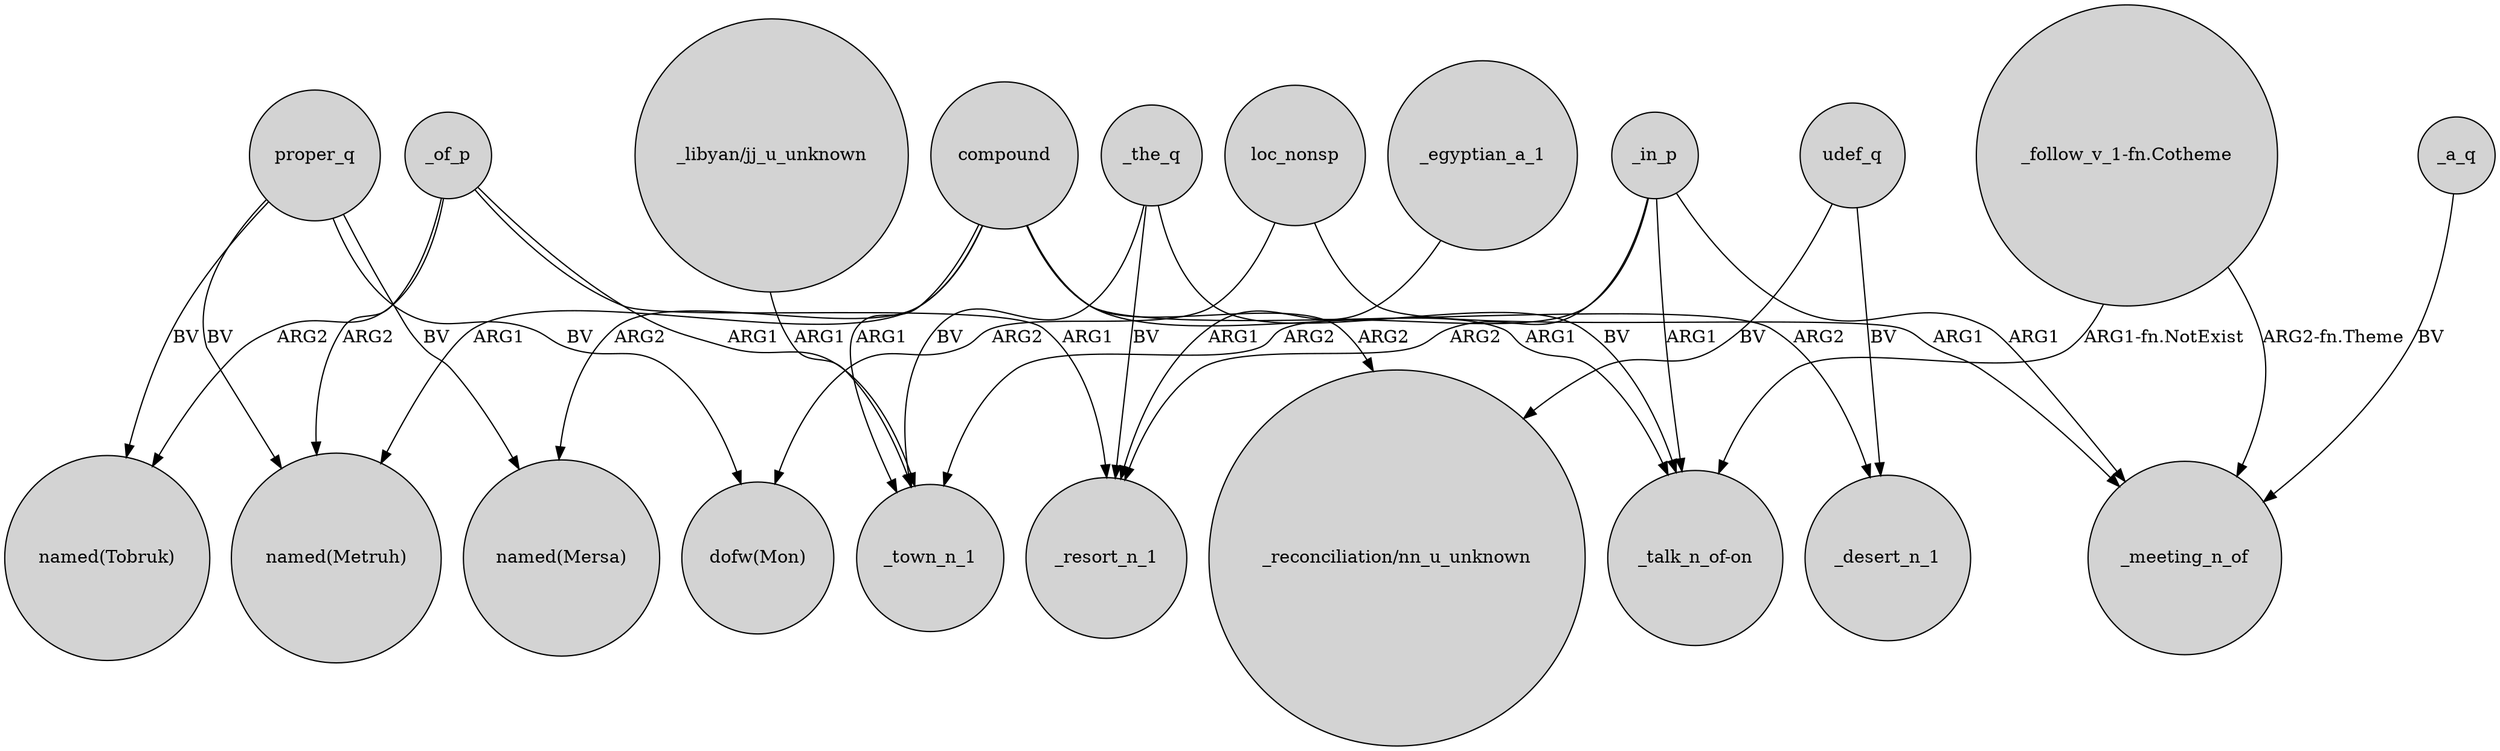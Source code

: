digraph {
	node [shape=circle style=filled]
	proper_q -> "named(Mersa)" [label=BV]
	compound -> "named(Metruh)" [label=ARG1]
	_in_p -> _meeting_n_of [label=ARG1]
	_the_q -> _resort_n_1 [label=BV]
	"_follow_v_1-fn.Cotheme" -> "_talk_n_of-on" [label="ARG1-fn.NotExist"]
	_in_p -> _resort_n_1 [label=ARG2]
	_of_p -> "named(Metruh)" [label=ARG2]
	compound -> "_talk_n_of-on" [label=ARG1]
	compound -> "_reconciliation/nn_u_unknown" [label=ARG2]
	_a_q -> _meeting_n_of [label=BV]
	compound -> "named(Mersa)" [label=ARG2]
	_in_p -> _town_n_1 [label=ARG2]
	"_follow_v_1-fn.Cotheme" -> _meeting_n_of [label="ARG2-fn.Theme"]
	loc_nonsp -> _meeting_n_of [label=ARG1]
	_of_p -> "named(Tobruk)" [label=ARG2]
	"_libyan/jj_u_unknown" -> _town_n_1 [label=ARG1]
	_in_p -> "_talk_n_of-on" [label=ARG1]
	_the_q -> "_talk_n_of-on" [label=BV]
	_of_p -> _resort_n_1 [label=ARG1]
	proper_q -> "dofw(Mon)" [label=BV]
	proper_q -> "named(Tobruk)" [label=BV]
	compound -> _desert_n_1 [label=ARG2]
	_the_q -> _town_n_1 [label=BV]
	loc_nonsp -> "dofw(Mon)" [label=ARG2]
	_of_p -> _town_n_1 [label=ARG1]
	compound -> _town_n_1 [label=ARG1]
	_egyptian_a_1 -> _resort_n_1 [label=ARG1]
	proper_q -> "named(Metruh)" [label=BV]
	udef_q -> "_reconciliation/nn_u_unknown" [label=BV]
	udef_q -> _desert_n_1 [label=BV]
}
